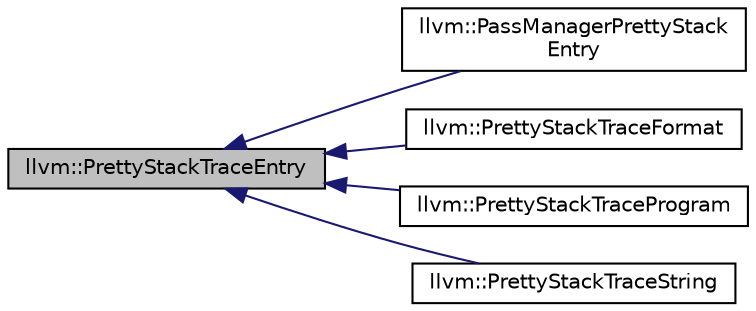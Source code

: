 digraph "llvm::PrettyStackTraceEntry"
{
 // LATEX_PDF_SIZE
  bgcolor="transparent";
  edge [fontname="Helvetica",fontsize="10",labelfontname="Helvetica",labelfontsize="10"];
  node [fontname="Helvetica",fontsize="10",shape="box"];
  rankdir="LR";
  Node1 [label="llvm::PrettyStackTraceEntry",height=0.2,width=0.4,color="black", fillcolor="grey75", style="filled", fontcolor="black",tooltip="PrettyStackTraceEntry - This class is used to represent a frame of the \"pretty\" stack trace that is d..."];
  Node1 -> Node2 [dir="back",color="midnightblue",fontsize="10",style="solid",fontname="Helvetica"];
  Node2 [label="llvm::PassManagerPrettyStack\lEntry",height=0.2,width=0.4,color="black",URL="$classllvm_1_1PassManagerPrettyStackEntry.html",tooltip="PassManagerPrettyStackEntry - This is used to print informative information about what pass is runnin..."];
  Node1 -> Node3 [dir="back",color="midnightblue",fontsize="10",style="solid",fontname="Helvetica"];
  Node3 [label="llvm::PrettyStackTraceFormat",height=0.2,width=0.4,color="black",URL="$classllvm_1_1PrettyStackTraceFormat.html",tooltip="PrettyStackTraceFormat - This object prints a string (which may use printf-style formatting but shoul..."];
  Node1 -> Node4 [dir="back",color="midnightblue",fontsize="10",style="solid",fontname="Helvetica"];
  Node4 [label="llvm::PrettyStackTraceProgram",height=0.2,width=0.4,color="black",URL="$classllvm_1_1PrettyStackTraceProgram.html",tooltip="PrettyStackTraceProgram - This object prints a specified program arguments to the stream as the stack..."];
  Node1 -> Node5 [dir="back",color="midnightblue",fontsize="10",style="solid",fontname="Helvetica"];
  Node5 [label="llvm::PrettyStackTraceString",height=0.2,width=0.4,color="black",URL="$classllvm_1_1PrettyStackTraceString.html",tooltip="PrettyStackTraceString - This object prints a specified string (which should not contain newlines) to..."];
}
